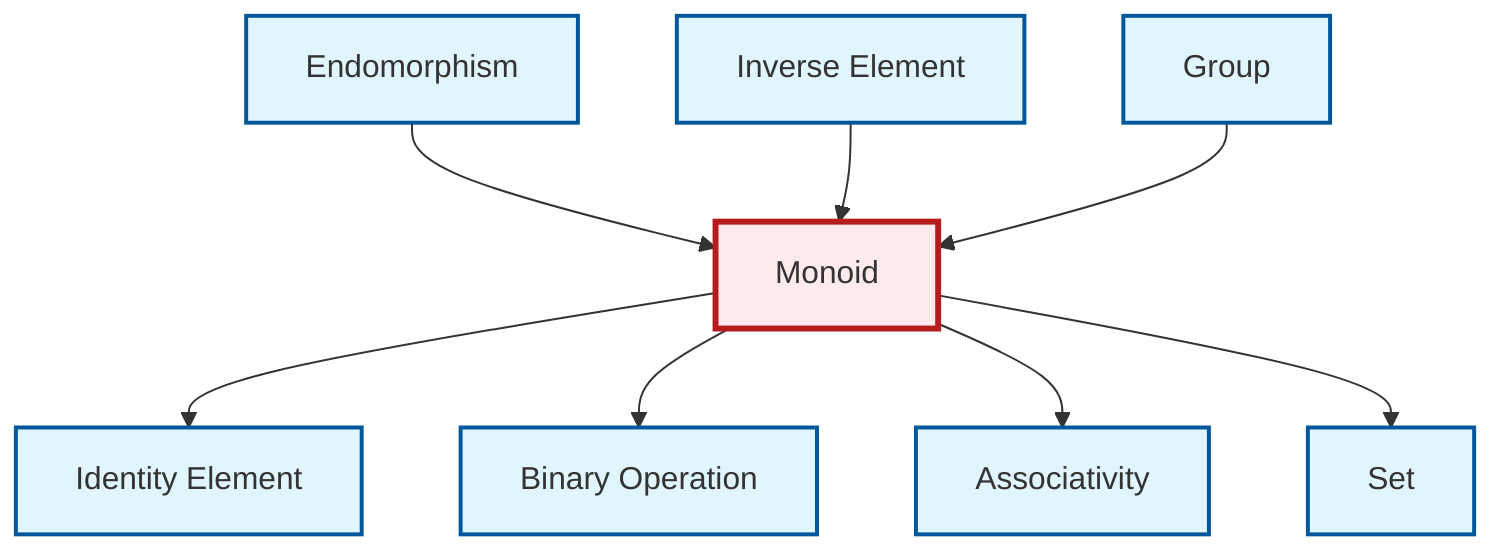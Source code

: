 graph TD
    classDef definition fill:#e1f5fe,stroke:#01579b,stroke-width:2px
    classDef theorem fill:#f3e5f5,stroke:#4a148c,stroke-width:2px
    classDef axiom fill:#fff3e0,stroke:#e65100,stroke-width:2px
    classDef example fill:#e8f5e9,stroke:#1b5e20,stroke-width:2px
    classDef current fill:#ffebee,stroke:#b71c1c,stroke-width:3px
    def-set["Set"]:::definition
    def-endomorphism["Endomorphism"]:::definition
    def-group["Group"]:::definition
    def-associativity["Associativity"]:::definition
    def-monoid["Monoid"]:::definition
    def-inverse-element["Inverse Element"]:::definition
    def-identity-element["Identity Element"]:::definition
    def-binary-operation["Binary Operation"]:::definition
    def-monoid --> def-identity-element
    def-endomorphism --> def-monoid
    def-monoid --> def-binary-operation
    def-monoid --> def-associativity
    def-monoid --> def-set
    def-inverse-element --> def-monoid
    def-group --> def-monoid
    class def-monoid current